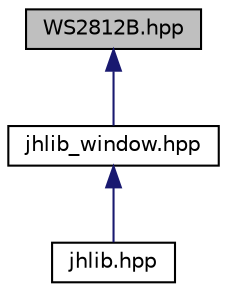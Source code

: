 digraph "WS2812B.hpp"
{
  edge [fontname="Helvetica",fontsize="10",labelfontname="Helvetica",labelfontsize="10"];
  node [fontname="Helvetica",fontsize="10",shape=record];
  Node3 [label="WS2812B.hpp",height=0.2,width=0.4,color="black", fillcolor="grey75", style="filled", fontcolor="black"];
  Node3 -> Node4 [dir="back",color="midnightblue",fontsize="10",style="solid",fontname="Helvetica"];
  Node4 [label="jhlib_window.hpp",height=0.2,width=0.4,color="black", fillcolor="white", style="filled",URL="$jhlib__window_8hpp.html"];
  Node4 -> Node5 [dir="back",color="midnightblue",fontsize="10",style="solid",fontname="Helvetica"];
  Node5 [label="jhlib.hpp",height=0.2,width=0.4,color="black", fillcolor="white", style="filled",URL="$jhlib_8hpp_source.html"];
}
